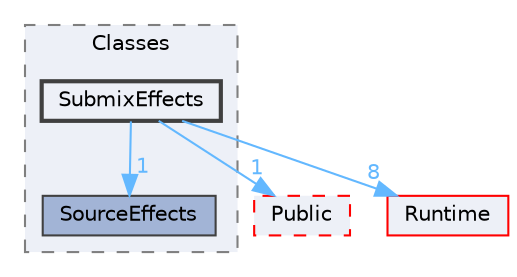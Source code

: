digraph "SubmixEffects"
{
 // INTERACTIVE_SVG=YES
 // LATEX_PDF_SIZE
  bgcolor="transparent";
  edge [fontname=Helvetica,fontsize=10,labelfontname=Helvetica,labelfontsize=10];
  node [fontname=Helvetica,fontsize=10,shape=box,height=0.2,width=0.4];
  compound=true
  subgraph clusterdir_90bf159c852f483da006ef6a4386704f {
    graph [ bgcolor="#edf0f7", pencolor="grey50", label="Classes", fontname=Helvetica,fontsize=10 style="filled,dashed", URL="dir_90bf159c852f483da006ef6a4386704f.html",tooltip=""]
  dir_c41dd72b97955a98a821e39c397305d7 [label="SourceEffects", fillcolor="#a2b4d6", color="grey25", style="filled", URL="dir_c41dd72b97955a98a821e39c397305d7.html",tooltip=""];
  dir_10f035cf58b978d5de6f17865fdd15cd [label="SubmixEffects", fillcolor="#edf0f7", color="grey25", style="filled,bold", URL="dir_10f035cf58b978d5de6f17865fdd15cd.html",tooltip=""];
  }
  dir_2a1b01c7bb36124bfaeea03a0ebaf08d [label="Public", fillcolor="#edf0f7", color="red", style="filled,dashed", URL="dir_2a1b01c7bb36124bfaeea03a0ebaf08d.html",tooltip=""];
  dir_7536b172fbd480bfd146a1b1acd6856b [label="Runtime", fillcolor="#edf0f7", color="red", style="filled", URL="dir_7536b172fbd480bfd146a1b1acd6856b.html",tooltip=""];
  dir_10f035cf58b978d5de6f17865fdd15cd->dir_2a1b01c7bb36124bfaeea03a0ebaf08d [headlabel="1", labeldistance=1.5 headhref="dir_001146_000911.html" href="dir_001146_000911.html" color="steelblue1" fontcolor="steelblue1"];
  dir_10f035cf58b978d5de6f17865fdd15cd->dir_7536b172fbd480bfd146a1b1acd6856b [headlabel="8", labeldistance=1.5 headhref="dir_001146_000984.html" href="dir_001146_000984.html" color="steelblue1" fontcolor="steelblue1"];
  dir_10f035cf58b978d5de6f17865fdd15cd->dir_c41dd72b97955a98a821e39c397305d7 [headlabel="1", labeldistance=1.5 headhref="dir_001146_001125.html" href="dir_001146_001125.html" color="steelblue1" fontcolor="steelblue1"];
}
